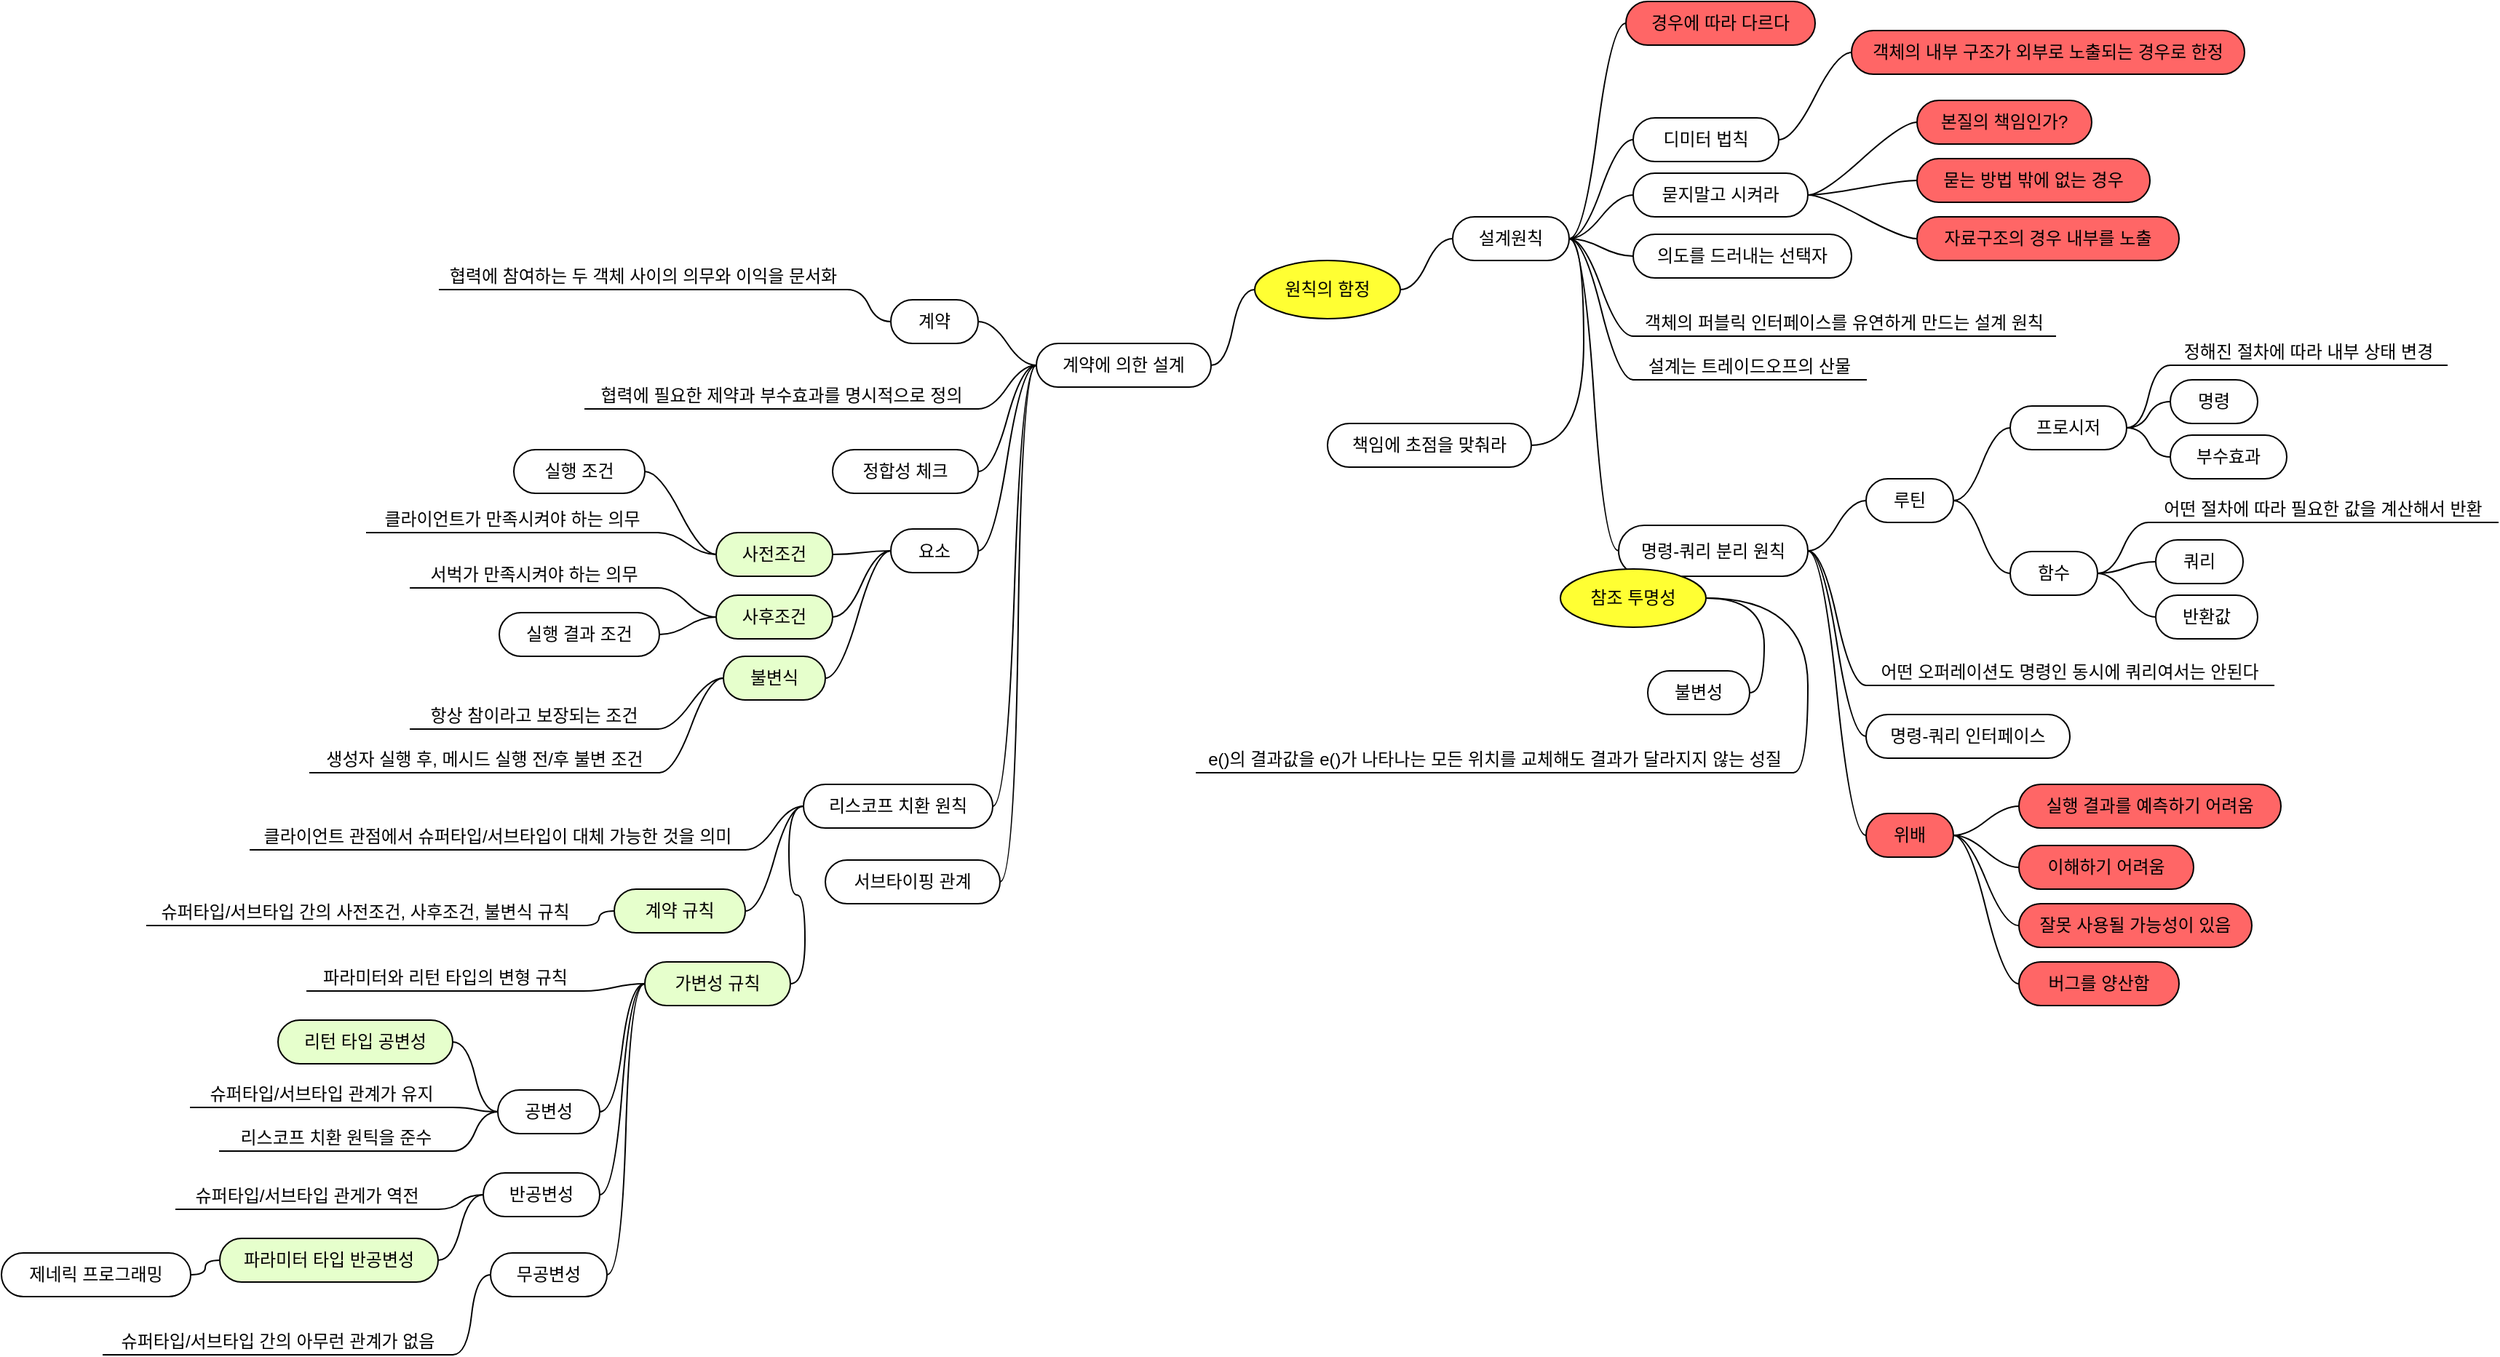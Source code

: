 <mxfile version="12.7.0" type="device"><diagram id="AYlz7dPfY8KnrGXu-FZ0" name="페이지-1"><mxGraphModel dx="3199" dy="1360" grid="1" gridSize="10" guides="1" tooltips="1" connect="1" arrows="1" fold="1" page="1" pageScale="1" pageWidth="827" pageHeight="1169" math="0" shadow="0"><root><mxCell id="0"/><mxCell id="1" parent="0"/><mxCell id="XzACiJb9Zmx-k9kjvETs-1" value="원칙의 함정" style="ellipse;whiteSpace=wrap;html=1;align=center;container=1;recursiveResize=0;treeFolding=1;treeMoving=1;fillColor=#FFFF33;" vertex="1" parent="1"><mxGeometry x="50" y="296" width="100" height="40" as="geometry"/></mxCell><mxCell id="XzACiJb9Zmx-k9kjvETs-2" value="설계원칙" style="whiteSpace=wrap;html=1;rounded=1;arcSize=50;align=center;verticalAlign=middle;container=1;recursiveResize=0;strokeWidth=1;autosize=1;spacing=4;treeFolding=1;treeMoving=1;fillColor=#FFFFFF;" vertex="1" parent="1"><mxGeometry x="186" y="266" width="80" height="30" as="geometry"/></mxCell><mxCell id="XzACiJb9Zmx-k9kjvETs-3" value="" style="edgeStyle=entityRelationEdgeStyle;startArrow=none;endArrow=none;segment=10;curved=1;" edge="1" target="XzACiJb9Zmx-k9kjvETs-2" parent="1" source="XzACiJb9Zmx-k9kjvETs-1"><mxGeometry relative="1" as="geometry"><mxPoint x="150" y="308" as="sourcePoint"/></mxGeometry></mxCell><mxCell id="XzACiJb9Zmx-k9kjvETs-5" value="디미터 법칙" style="whiteSpace=wrap;html=1;rounded=1;arcSize=50;align=center;verticalAlign=middle;container=1;recursiveResize=0;strokeWidth=1;autosize=1;spacing=4;treeFolding=1;treeMoving=1;fillColor=#FFFFFF;" vertex="1" parent="1"><mxGeometry x="310" y="198" width="100" height="30" as="geometry"/></mxCell><mxCell id="XzACiJb9Zmx-k9kjvETs-6" value="" style="edgeStyle=entityRelationEdgeStyle;startArrow=none;endArrow=none;segment=10;curved=1;" edge="1" target="XzACiJb9Zmx-k9kjvETs-5" parent="1" source="XzACiJb9Zmx-k9kjvETs-2"><mxGeometry relative="1" as="geometry"><mxPoint x="40" y="458" as="sourcePoint"/></mxGeometry></mxCell><mxCell id="XzACiJb9Zmx-k9kjvETs-7" value="묻지말고 시켜라" style="whiteSpace=wrap;html=1;rounded=1;arcSize=50;align=center;verticalAlign=middle;container=1;recursiveResize=0;strokeWidth=1;autosize=1;spacing=4;treeFolding=1;treeMoving=1;fillColor=#FFFFFF;" vertex="1" parent="1"><mxGeometry x="310" y="236" width="120" height="30" as="geometry"/></mxCell><mxCell id="XzACiJb9Zmx-k9kjvETs-8" value="" style="edgeStyle=entityRelationEdgeStyle;startArrow=none;endArrow=none;segment=10;curved=1;" edge="1" target="XzACiJb9Zmx-k9kjvETs-7" parent="1" source="XzACiJb9Zmx-k9kjvETs-2"><mxGeometry relative="1" as="geometry"><mxPoint y="518" as="sourcePoint"/></mxGeometry></mxCell><mxCell id="XzACiJb9Zmx-k9kjvETs-9" value="의도를 드러내는 선택자" style="whiteSpace=wrap;html=1;rounded=1;arcSize=50;align=center;verticalAlign=middle;container=1;recursiveResize=0;strokeWidth=1;autosize=1;spacing=4;treeFolding=1;treeMoving=1;fillColor=#FFFFFF;" vertex="1" parent="1"><mxGeometry x="310" y="278" width="150" height="30" as="geometry"/></mxCell><mxCell id="XzACiJb9Zmx-k9kjvETs-10" value="" style="edgeStyle=entityRelationEdgeStyle;startArrow=none;endArrow=none;segment=10;curved=1;" edge="1" target="XzACiJb9Zmx-k9kjvETs-9" parent="1" source="XzACiJb9Zmx-k9kjvETs-2"><mxGeometry relative="1" as="geometry"><mxPoint x="-40" y="578" as="sourcePoint"/></mxGeometry></mxCell><mxCell id="XzACiJb9Zmx-k9kjvETs-13" value="객체의 퍼블릭 인터페이스를 유연하게 만드는 설계 원칙" style="whiteSpace=wrap;html=1;shape=partialRectangle;top=0;left=0;bottom=1;right=0;points=[[0,1],[1,1]];strokeColor=#000000;fillColor=none;align=center;verticalAlign=bottom;routingCenterY=0.5;snapToPoint=1;container=1;recursiveResize=0;autosize=1;treeFolding=1;treeMoving=1;" vertex="1" parent="1"><mxGeometry x="310" y="328" width="290" height="20" as="geometry"/></mxCell><mxCell id="XzACiJb9Zmx-k9kjvETs-14" value="" style="edgeStyle=entityRelationEdgeStyle;startArrow=none;endArrow=none;segment=10;curved=1;" edge="1" target="XzACiJb9Zmx-k9kjvETs-13" parent="1" source="XzACiJb9Zmx-k9kjvETs-2"><mxGeometry relative="1" as="geometry"><mxPoint x="270" y="368" as="sourcePoint"/></mxGeometry></mxCell><mxCell id="XzACiJb9Zmx-k9kjvETs-15" value="설계는 트레이드오프의 산물" style="whiteSpace=wrap;html=1;shape=partialRectangle;top=0;left=0;bottom=1;right=0;points=[[0,1],[1,1]];strokeColor=#000000;fillColor=none;align=center;verticalAlign=bottom;routingCenterY=0.5;snapToPoint=1;container=1;recursiveResize=0;autosize=1;treeFolding=1;treeMoving=1;" vertex="1" parent="1"><mxGeometry x="310" y="358" width="160" height="20" as="geometry"/></mxCell><mxCell id="XzACiJb9Zmx-k9kjvETs-16" value="" style="edgeStyle=entityRelationEdgeStyle;startArrow=none;endArrow=none;segment=10;curved=1;" edge="1" target="XzACiJb9Zmx-k9kjvETs-15" parent="1" source="XzACiJb9Zmx-k9kjvETs-2"><mxGeometry relative="1" as="geometry"><mxPoint x="266" y="398" as="sourcePoint"/></mxGeometry></mxCell><mxCell id="XzACiJb9Zmx-k9kjvETs-17" value="경우에 따라 다르다" style="whiteSpace=wrap;html=1;rounded=1;arcSize=50;align=center;verticalAlign=middle;container=1;recursiveResize=0;strokeWidth=1;autosize=1;spacing=4;treeFolding=1;treeMoving=1;fillColor=#FF6666;" vertex="1" parent="1"><mxGeometry x="305" y="118" width="130" height="30" as="geometry"/></mxCell><mxCell id="XzACiJb9Zmx-k9kjvETs-18" value="" style="edgeStyle=entityRelationEdgeStyle;startArrow=none;endArrow=none;segment=10;curved=1;" edge="1" target="XzACiJb9Zmx-k9kjvETs-17" parent="1" source="XzACiJb9Zmx-k9kjvETs-2"><mxGeometry relative="1" as="geometry"><mxPoint x="260" y="148" as="sourcePoint"/></mxGeometry></mxCell><mxCell id="XzACiJb9Zmx-k9kjvETs-19" value="객체의 내부 구조가 외부로 노출되는 경우로 한정" style="whiteSpace=wrap;html=1;rounded=1;arcSize=50;align=center;verticalAlign=middle;container=1;recursiveResize=0;strokeWidth=1;autosize=1;spacing=4;treeFolding=1;treeMoving=1;fillColor=#FF6666;" vertex="1" parent="1"><mxGeometry x="460" y="138" width="270" height="30" as="geometry"/></mxCell><mxCell id="XzACiJb9Zmx-k9kjvETs-20" value="" style="edgeStyle=entityRelationEdgeStyle;startArrow=none;endArrow=none;segment=10;curved=1;" edge="1" target="XzACiJb9Zmx-k9kjvETs-19" parent="1" source="XzACiJb9Zmx-k9kjvETs-5"><mxGeometry relative="1" as="geometry"><mxPoint x="420" y="188" as="sourcePoint"/></mxGeometry></mxCell><mxCell id="XzACiJb9Zmx-k9kjvETs-21" value="본질의 책임인가?" style="whiteSpace=wrap;html=1;rounded=1;arcSize=50;align=center;verticalAlign=middle;container=1;recursiveResize=0;strokeWidth=1;autosize=1;spacing=4;treeFolding=1;treeMoving=1;fillColor=#FF6666;" vertex="1" parent="1"><mxGeometry x="505" y="186" width="120" height="30" as="geometry"/></mxCell><mxCell id="XzACiJb9Zmx-k9kjvETs-22" value="" style="edgeStyle=entityRelationEdgeStyle;startArrow=none;endArrow=none;segment=10;curved=1;" edge="1" target="XzACiJb9Zmx-k9kjvETs-21" parent="1" source="XzACiJb9Zmx-k9kjvETs-7"><mxGeometry relative="1" as="geometry"><mxPoint x="10" y="438" as="sourcePoint"/></mxGeometry></mxCell><mxCell id="XzACiJb9Zmx-k9kjvETs-23" value="묻는 방법 밖에 없는 경우" style="whiteSpace=wrap;html=1;rounded=1;arcSize=50;align=center;verticalAlign=middle;container=1;recursiveResize=0;strokeWidth=1;autosize=1;spacing=4;treeFolding=1;treeMoving=1;fillColor=#FF6666;" vertex="1" parent="1"><mxGeometry x="505" y="226" width="160" height="30" as="geometry"/></mxCell><mxCell id="XzACiJb9Zmx-k9kjvETs-24" value="" style="edgeStyle=entityRelationEdgeStyle;startArrow=none;endArrow=none;segment=10;curved=1;" edge="1" target="XzACiJb9Zmx-k9kjvETs-23" parent="1" source="XzACiJb9Zmx-k9kjvETs-7"><mxGeometry relative="1" as="geometry"><mxPoint x="420" y="258" as="sourcePoint"/></mxGeometry></mxCell><mxCell id="XzACiJb9Zmx-k9kjvETs-25" value="자료구조의 경우 내부를 노출" style="whiteSpace=wrap;html=1;rounded=1;arcSize=50;align=center;verticalAlign=middle;container=1;recursiveResize=0;strokeWidth=1;autosize=1;spacing=4;treeFolding=1;treeMoving=1;fillColor=#FF6666;" vertex="1" parent="1"><mxGeometry x="505" y="266" width="180" height="30" as="geometry"/></mxCell><mxCell id="XzACiJb9Zmx-k9kjvETs-26" value="" style="edgeStyle=entityRelationEdgeStyle;startArrow=none;endArrow=none;segment=10;curved=1;" edge="1" target="XzACiJb9Zmx-k9kjvETs-25" parent="1" source="XzACiJb9Zmx-k9kjvETs-7"><mxGeometry relative="1" as="geometry"><mxPoint x="10" y="438" as="sourcePoint"/></mxGeometry></mxCell><mxCell id="XzACiJb9Zmx-k9kjvETs-27" value="명령-쿼리 분리 원칙" style="whiteSpace=wrap;html=1;rounded=1;arcSize=50;align=center;verticalAlign=middle;container=1;recursiveResize=0;strokeWidth=1;autosize=1;spacing=4;treeFolding=1;treeMoving=1;fillColor=#FFFFFF;shadow=0;" vertex="1" parent="1"><mxGeometry x="300" y="478" width="130" height="35" as="geometry"/></mxCell><mxCell id="XzACiJb9Zmx-k9kjvETs-28" value="" style="edgeStyle=entityRelationEdgeStyle;startArrow=none;endArrow=none;segment=10;curved=1;shadow=0;fillColor=#FFFFFF;" edge="1" target="XzACiJb9Zmx-k9kjvETs-27" parent="1" source="XzACiJb9Zmx-k9kjvETs-2"><mxGeometry relative="1" as="geometry"><mxPoint x="10" y="438" as="sourcePoint"/></mxGeometry></mxCell><mxCell id="XzACiJb9Zmx-k9kjvETs-31" value="루틴" style="whiteSpace=wrap;html=1;rounded=1;arcSize=50;align=center;verticalAlign=middle;container=1;recursiveResize=0;strokeWidth=1;autosize=1;spacing=4;treeFolding=1;treeMoving=1;shadow=0;fillColor=#FFFFFF;" vertex="1" parent="1"><mxGeometry x="470" y="446" width="60" height="30" as="geometry"/></mxCell><mxCell id="XzACiJb9Zmx-k9kjvETs-32" value="" style="edgeStyle=entityRelationEdgeStyle;startArrow=none;endArrow=none;segment=10;curved=1;shadow=0;fillColor=#FFFFFF;" edge="1" target="XzACiJb9Zmx-k9kjvETs-31" parent="1" source="XzACiJb9Zmx-k9kjvETs-27"><mxGeometry relative="1" as="geometry"><mxPoint x="420" y="458" as="sourcePoint"/></mxGeometry></mxCell><mxCell id="XzACiJb9Zmx-k9kjvETs-33" value="프로시저" style="whiteSpace=wrap;html=1;rounded=1;arcSize=50;align=center;verticalAlign=middle;container=1;recursiveResize=0;strokeWidth=1;autosize=1;spacing=4;treeFolding=1;treeMoving=1;shadow=0;fillColor=#FFFFFF;" vertex="1" parent="1"><mxGeometry x="569" y="396" width="80" height="30" as="geometry"/></mxCell><mxCell id="XzACiJb9Zmx-k9kjvETs-34" value="" style="edgeStyle=entityRelationEdgeStyle;startArrow=none;endArrow=none;segment=10;curved=1;shadow=0;fillColor=#FFFFFF;" edge="1" target="XzACiJb9Zmx-k9kjvETs-33" parent="1" source="XzACiJb9Zmx-k9kjvETs-31"><mxGeometry relative="1" as="geometry"><mxPoint x="533" y="438" as="sourcePoint"/></mxGeometry></mxCell><mxCell id="XzACiJb9Zmx-k9kjvETs-35" value="함수" style="whiteSpace=wrap;html=1;rounded=1;arcSize=50;align=center;verticalAlign=middle;container=1;recursiveResize=0;strokeWidth=1;autosize=1;spacing=4;treeFolding=1;treeMoving=1;shadow=0;fillColor=#FFFFFF;" vertex="1" parent="1"><mxGeometry x="569" y="496" width="60" height="30" as="geometry"/></mxCell><mxCell id="XzACiJb9Zmx-k9kjvETs-36" value="" style="edgeStyle=entityRelationEdgeStyle;startArrow=none;endArrow=none;segment=10;curved=1;shadow=0;fillColor=#FFFFFF;" edge="1" target="XzACiJb9Zmx-k9kjvETs-35" parent="1" source="XzACiJb9Zmx-k9kjvETs-31"><mxGeometry relative="1" as="geometry"><mxPoint x="14" y="598" as="sourcePoint"/></mxGeometry></mxCell><mxCell id="XzACiJb9Zmx-k9kjvETs-37" value="정해진 절차에 따라 내부 상태 변경" style="whiteSpace=wrap;html=1;shape=partialRectangle;top=0;left=0;bottom=1;right=0;points=[[0,1],[1,1]];strokeColor=#000000;fillColor=none;align=center;verticalAlign=bottom;routingCenterY=0.5;snapToPoint=1;container=1;recursiveResize=0;autosize=1;treeFolding=1;treeMoving=1;shadow=0;" vertex="1" parent="1"><mxGeometry x="679" y="348" width="190" height="20" as="geometry"/></mxCell><mxCell id="XzACiJb9Zmx-k9kjvETs-38" value="" style="edgeStyle=entityRelationEdgeStyle;startArrow=none;endArrow=none;segment=10;curved=1;shadow=0;fillColor=#FFFFFF;" edge="1" target="XzACiJb9Zmx-k9kjvETs-37" parent="1" source="XzACiJb9Zmx-k9kjvETs-33"><mxGeometry relative="1" as="geometry"><mxPoint x="14" y="598" as="sourcePoint"/></mxGeometry></mxCell><mxCell id="XzACiJb9Zmx-k9kjvETs-39" value="어떤 절차에 따라 필요한 값을 계산해서 반환" style="whiteSpace=wrap;html=1;shape=partialRectangle;top=0;left=0;bottom=1;right=0;points=[[0,1],[1,1]];strokeColor=#000000;fillColor=none;align=center;verticalAlign=bottom;routingCenterY=0.5;snapToPoint=1;container=1;recursiveResize=0;autosize=1;treeFolding=1;treeMoving=1;shadow=0;" vertex="1" parent="1"><mxGeometry x="664" y="456" width="240" height="20" as="geometry"/></mxCell><mxCell id="XzACiJb9Zmx-k9kjvETs-40" value="" style="edgeStyle=entityRelationEdgeStyle;startArrow=none;endArrow=none;segment=10;curved=1;shadow=0;fillColor=#FFFFFF;exitX=1;exitY=0.5;exitDx=0;exitDy=0;" edge="1" target="XzACiJb9Zmx-k9kjvETs-39" parent="1" source="XzACiJb9Zmx-k9kjvETs-35"><mxGeometry relative="1" as="geometry"><mxPoint x="669" y="466" as="sourcePoint"/></mxGeometry></mxCell><mxCell id="XzACiJb9Zmx-k9kjvETs-41" value="명령" style="whiteSpace=wrap;html=1;rounded=1;arcSize=50;align=center;verticalAlign=middle;container=1;recursiveResize=0;strokeWidth=1;autosize=1;spacing=4;treeFolding=1;treeMoving=1;shadow=0;fillColor=#FFFFFF;" vertex="1" parent="1"><mxGeometry x="679" y="378" width="60" height="30" as="geometry"/></mxCell><mxCell id="XzACiJb9Zmx-k9kjvETs-42" value="" style="edgeStyle=entityRelationEdgeStyle;startArrow=none;endArrow=none;segment=10;curved=1;shadow=0;fillColor=#FFFFFF;" edge="1" target="XzACiJb9Zmx-k9kjvETs-41" parent="1" source="XzACiJb9Zmx-k9kjvETs-33"><mxGeometry relative="1" as="geometry"><mxPoint x="14" y="598" as="sourcePoint"/></mxGeometry></mxCell><mxCell id="XzACiJb9Zmx-k9kjvETs-45" value="쿼리" style="whiteSpace=wrap;html=1;rounded=1;arcSize=50;align=center;verticalAlign=middle;container=1;recursiveResize=0;strokeWidth=1;autosize=1;spacing=4;treeFolding=1;treeMoving=1;shadow=0;fillColor=#FFFFFF;" vertex="1" parent="1"><mxGeometry x="669" y="488" width="60" height="30" as="geometry"/></mxCell><mxCell id="XzACiJb9Zmx-k9kjvETs-46" value="" style="edgeStyle=entityRelationEdgeStyle;startArrow=none;endArrow=none;segment=10;curved=1;shadow=0;fillColor=#FFFFFF;" edge="1" target="XzACiJb9Zmx-k9kjvETs-45" parent="1" source="XzACiJb9Zmx-k9kjvETs-35"><mxGeometry relative="1" as="geometry"><mxPoint x="24" y="598" as="sourcePoint"/></mxGeometry></mxCell><mxCell id="XzACiJb9Zmx-k9kjvETs-47" value="어떤 오퍼레이션도 명령인 동시에 쿼리여서는 안된다" style="whiteSpace=wrap;html=1;shape=partialRectangle;top=0;left=0;bottom=1;right=0;points=[[0,1],[1,1]];strokeColor=#000000;fillColor=none;align=center;verticalAlign=bottom;routingCenterY=0.5;snapToPoint=1;container=1;recursiveResize=0;autosize=1;treeFolding=1;treeMoving=1;shadow=0;" vertex="1" parent="1"><mxGeometry x="470" y="568" width="280" height="20" as="geometry"/></mxCell><mxCell id="XzACiJb9Zmx-k9kjvETs-48" value="" style="edgeStyle=entityRelationEdgeStyle;startArrow=none;endArrow=none;segment=10;curved=1;shadow=0;fillColor=#FFFFFF;" edge="1" target="XzACiJb9Zmx-k9kjvETs-47" parent="1" source="XzACiJb9Zmx-k9kjvETs-27"><mxGeometry relative="1" as="geometry"><mxPoint x="505" y="548" as="sourcePoint"/></mxGeometry></mxCell><mxCell id="XzACiJb9Zmx-k9kjvETs-52" value="부수효과" style="whiteSpace=wrap;html=1;rounded=1;arcSize=50;align=center;verticalAlign=middle;container=1;recursiveResize=0;strokeWidth=1;autosize=1;spacing=4;treeFolding=1;treeMoving=1;shadow=0;fillColor=#FFFFFF;" vertex="1" parent="1"><mxGeometry x="679" y="416" width="80" height="30" as="geometry"/></mxCell><mxCell id="XzACiJb9Zmx-k9kjvETs-53" value="" style="edgeStyle=entityRelationEdgeStyle;startArrow=none;endArrow=none;segment=10;curved=1;shadow=0;fillColor=#FFFFFF;" edge="1" target="XzACiJb9Zmx-k9kjvETs-52" parent="1" source="XzACiJb9Zmx-k9kjvETs-33"><mxGeometry relative="1" as="geometry"><mxPoint x="184" y="618" as="sourcePoint"/></mxGeometry></mxCell><mxCell id="XzACiJb9Zmx-k9kjvETs-54" value="반환값" style="whiteSpace=wrap;html=1;rounded=1;arcSize=50;align=center;verticalAlign=middle;container=1;recursiveResize=0;strokeWidth=1;autosize=1;spacing=4;treeFolding=1;treeMoving=1;shadow=0;fillColor=#FFFFFF;" vertex="1" parent="1"><mxGeometry x="669" y="526" width="70" height="30" as="geometry"/></mxCell><mxCell id="XzACiJb9Zmx-k9kjvETs-55" value="" style="edgeStyle=entityRelationEdgeStyle;startArrow=none;endArrow=none;segment=10;curved=1;shadow=0;fillColor=#FFFFFF;" edge="1" target="XzACiJb9Zmx-k9kjvETs-54" parent="1" source="XzACiJb9Zmx-k9kjvETs-35"><mxGeometry relative="1" as="geometry"><mxPoint x="807" y="466" as="sourcePoint"/></mxGeometry></mxCell><mxCell id="XzACiJb9Zmx-k9kjvETs-56" value="명령-쿼리 인터페이스" style="whiteSpace=wrap;html=1;rounded=1;arcSize=50;align=center;verticalAlign=middle;container=1;recursiveResize=0;strokeWidth=1;autosize=1;spacing=4;treeFolding=1;treeMoving=1;shadow=0;fillColor=#FFFFFF;" vertex="1" parent="1"><mxGeometry x="470" y="608" width="140" height="30" as="geometry"/></mxCell><mxCell id="XzACiJb9Zmx-k9kjvETs-57" value="" style="edgeStyle=entityRelationEdgeStyle;startArrow=none;endArrow=none;segment=10;curved=1;shadow=0;fillColor=#FFFFFF;" edge="1" target="XzACiJb9Zmx-k9kjvETs-56" parent="1" source="XzACiJb9Zmx-k9kjvETs-27"><mxGeometry relative="1" as="geometry"><mxPoint x="130" y="648" as="sourcePoint"/></mxGeometry></mxCell><mxCell id="XzACiJb9Zmx-k9kjvETs-58" value="위배" style="whiteSpace=wrap;html=1;rounded=1;arcSize=50;align=center;verticalAlign=middle;container=1;recursiveResize=0;strokeWidth=1;autosize=1;spacing=4;treeFolding=1;treeMoving=1;shadow=0;fillColor=#FF6666;" vertex="1" parent="1"><mxGeometry x="470" y="676" width="60" height="30" as="geometry"/></mxCell><mxCell id="XzACiJb9Zmx-k9kjvETs-59" value="" style="edgeStyle=entityRelationEdgeStyle;startArrow=none;endArrow=none;segment=10;curved=1;shadow=0;fillColor=#FFFFFF;" edge="1" target="XzACiJb9Zmx-k9kjvETs-58" parent="1" source="XzACiJb9Zmx-k9kjvETs-27"><mxGeometry relative="1" as="geometry"><mxPoint x="420" y="718" as="sourcePoint"/></mxGeometry></mxCell><mxCell id="XzACiJb9Zmx-k9kjvETs-60" value="실행 결과를 예측하기 어려움" style="whiteSpace=wrap;html=1;rounded=1;arcSize=50;align=center;verticalAlign=middle;container=1;recursiveResize=0;strokeWidth=1;autosize=1;spacing=4;treeFolding=1;treeMoving=1;shadow=0;fillColor=#FF6666;" vertex="1" parent="1"><mxGeometry x="575" y="656" width="180" height="30" as="geometry"/></mxCell><mxCell id="XzACiJb9Zmx-k9kjvETs-61" value="" style="edgeStyle=entityRelationEdgeStyle;startArrow=none;endArrow=none;segment=10;curved=1;shadow=0;fillColor=#FFFFFF;" edge="1" target="XzACiJb9Zmx-k9kjvETs-60" parent="1" source="XzACiJb9Zmx-k9kjvETs-58"><mxGeometry relative="1" as="geometry"><mxPoint x="600" y="698" as="sourcePoint"/></mxGeometry></mxCell><mxCell id="XzACiJb9Zmx-k9kjvETs-62" value="이해하기 어려움" style="whiteSpace=wrap;html=1;rounded=1;arcSize=50;align=center;verticalAlign=middle;container=1;recursiveResize=0;strokeWidth=1;autosize=1;spacing=4;treeFolding=1;treeMoving=1;shadow=0;fillColor=#FF6666;" vertex="1" parent="1"><mxGeometry x="575" y="698" width="120" height="30" as="geometry"/></mxCell><mxCell id="XzACiJb9Zmx-k9kjvETs-63" value="" style="edgeStyle=entityRelationEdgeStyle;startArrow=none;endArrow=none;segment=10;curved=1;shadow=0;fillColor=#FFFFFF;" edge="1" target="XzACiJb9Zmx-k9kjvETs-62" parent="1" source="XzACiJb9Zmx-k9kjvETs-58"><mxGeometry relative="1" as="geometry"><mxPoint x="573" y="758" as="sourcePoint"/></mxGeometry></mxCell><mxCell id="XzACiJb9Zmx-k9kjvETs-64" value="잘못 사용될 가능성이 있음" style="whiteSpace=wrap;html=1;rounded=1;arcSize=50;align=center;verticalAlign=middle;container=1;recursiveResize=0;strokeWidth=1;autosize=1;spacing=4;treeFolding=1;treeMoving=1;shadow=0;fillColor=#FF6666;" vertex="1" parent="1"><mxGeometry x="575" y="738" width="160" height="30" as="geometry"/></mxCell><mxCell id="XzACiJb9Zmx-k9kjvETs-65" value="" style="edgeStyle=entityRelationEdgeStyle;startArrow=none;endArrow=none;segment=10;curved=1;shadow=0;fillColor=#FFFFFF;" edge="1" target="XzACiJb9Zmx-k9kjvETs-64" parent="1" source="XzACiJb9Zmx-k9kjvETs-58"><mxGeometry relative="1" as="geometry"><mxPoint x="573" y="808" as="sourcePoint"/></mxGeometry></mxCell><mxCell id="XzACiJb9Zmx-k9kjvETs-66" value="버그를 양산함" style="whiteSpace=wrap;html=1;rounded=1;arcSize=50;align=center;verticalAlign=middle;container=1;recursiveResize=0;strokeWidth=1;autosize=1;spacing=4;treeFolding=1;treeMoving=1;shadow=0;fillColor=#FF6666;" vertex="1" parent="1"><mxGeometry x="575" y="778" width="110" height="30" as="geometry"/></mxCell><mxCell id="XzACiJb9Zmx-k9kjvETs-67" value="" style="edgeStyle=entityRelationEdgeStyle;startArrow=none;endArrow=none;segment=10;curved=1;shadow=0;fillColor=#FFFFFF;" edge="1" target="XzACiJb9Zmx-k9kjvETs-66" parent="1" source="XzACiJb9Zmx-k9kjvETs-58"><mxGeometry relative="1" as="geometry"><mxPoint x="170" y="868" as="sourcePoint"/></mxGeometry></mxCell><mxCell id="XzACiJb9Zmx-k9kjvETs-68" value="참조 투명성" style="ellipse;whiteSpace=wrap;html=1;align=center;container=1;recursiveResize=0;treeFolding=1;treeMoving=1;shadow=0;fillColor=#FFFF33;" vertex="1" parent="1"><mxGeometry x="260" y="508" width="100" height="40" as="geometry"/></mxCell><mxCell id="XzACiJb9Zmx-k9kjvETs-69" value="e()의 결과값을 e()가 나타나는 모든 위치를 교체해도 결과가 달라지지 않는 성질" style="whiteSpace=wrap;html=1;shape=partialRectangle;top=0;left=0;bottom=1;right=0;points=[[0,1],[1,1]];strokeColor=#000000;fillColor=none;align=center;verticalAlign=bottom;routingCenterY=0.5;snapToPoint=1;container=1;recursiveResize=0;autosize=1;treeFolding=1;treeMoving=1;shadow=0;" vertex="1" parent="1"><mxGeometry x="10" y="628" width="410" height="20" as="geometry"/></mxCell><mxCell id="XzACiJb9Zmx-k9kjvETs-70" value="" style="edgeStyle=entityRelationEdgeStyle;startArrow=none;endArrow=none;segment=10;curved=1;shadow=0;fillColor=#FFFFFF;" edge="1" target="XzACiJb9Zmx-k9kjvETs-69" parent="1" source="XzACiJb9Zmx-k9kjvETs-68"><mxGeometry relative="1" as="geometry"><mxPoint x="10" y="868" as="sourcePoint"/></mxGeometry></mxCell><mxCell id="XzACiJb9Zmx-k9kjvETs-73" value="불변성" style="whiteSpace=wrap;html=1;rounded=1;arcSize=50;align=center;verticalAlign=middle;container=1;recursiveResize=0;strokeWidth=1;autosize=1;spacing=4;treeFolding=1;treeMoving=1;shadow=0;fillColor=#FFFFFF;" vertex="1" parent="1"><mxGeometry x="320" y="578" width="70" height="30" as="geometry"/></mxCell><mxCell id="XzACiJb9Zmx-k9kjvETs-74" value="" style="edgeStyle=entityRelationEdgeStyle;startArrow=none;endArrow=none;segment=10;curved=1;shadow=0;fillColor=#FFFFFF;" edge="1" target="XzACiJb9Zmx-k9kjvETs-73" parent="1" source="XzACiJb9Zmx-k9kjvETs-68"><mxGeometry relative="1" as="geometry"><mxPoint x="269" y="528" as="sourcePoint"/></mxGeometry></mxCell><mxCell id="XzACiJb9Zmx-k9kjvETs-75" value="책임에 초점을 맞춰라" style="whiteSpace=wrap;html=1;rounded=1;arcSize=50;align=center;verticalAlign=middle;container=1;recursiveResize=0;strokeWidth=1;autosize=1;spacing=4;treeFolding=1;treeMoving=1;shadow=0;fillColor=#FFFFFF;" vertex="1" parent="1"><mxGeometry x="100" y="408" width="140" height="30" as="geometry"/></mxCell><mxCell id="XzACiJb9Zmx-k9kjvETs-76" value="" style="edgeStyle=entityRelationEdgeStyle;startArrow=none;endArrow=none;segment=10;curved=1;shadow=0;fillColor=#FFFFFF;" edge="1" target="XzACiJb9Zmx-k9kjvETs-75" parent="1" source="XzACiJb9Zmx-k9kjvETs-2"><mxGeometry relative="1" as="geometry"><mxPoint x="-50" y="451" as="sourcePoint"/></mxGeometry></mxCell><mxCell id="XzACiJb9Zmx-k9kjvETs-85" value="계약에 의한 설계" style="whiteSpace=wrap;html=1;rounded=1;arcSize=50;align=center;verticalAlign=middle;container=1;recursiveResize=0;strokeWidth=1;autosize=1;spacing=4;treeFolding=1;treeMoving=1;shadow=0;fillColor=#FFFFFF;" vertex="1" parent="1"><mxGeometry x="-100" y="353" width="120" height="30" as="geometry"/></mxCell><mxCell id="XzACiJb9Zmx-k9kjvETs-86" value="" style="edgeStyle=entityRelationEdgeStyle;startArrow=none;endArrow=none;segment=10;curved=1;shadow=0;fillColor=#FFFFFF;" edge="1" target="XzACiJb9Zmx-k9kjvETs-85" parent="1" source="XzACiJb9Zmx-k9kjvETs-1"><mxGeometry relative="1" as="geometry"><mxPoint x="-280" y="476" as="sourcePoint"/></mxGeometry></mxCell><mxCell id="XzACiJb9Zmx-k9kjvETs-87" value="협력에 필요한 제약과 부수효과를 명시적으로 정의" style="whiteSpace=wrap;html=1;shape=partialRectangle;top=0;left=0;bottom=1;right=0;points=[[0,1],[1,1]];strokeColor=#000000;fillColor=none;align=center;verticalAlign=bottom;routingCenterY=0.5;snapToPoint=1;container=1;recursiveResize=0;autosize=1;treeFolding=1;treeMoving=1;shadow=0;" vertex="1" parent="1"><mxGeometry x="-410" y="378" width="270" height="20" as="geometry"/></mxCell><mxCell id="XzACiJb9Zmx-k9kjvETs-88" value="" style="edgeStyle=entityRelationEdgeStyle;startArrow=none;endArrow=none;segment=10;curved=1;shadow=0;fillColor=#FFFFFF;" edge="1" target="XzACiJb9Zmx-k9kjvETs-87" parent="1" source="XzACiJb9Zmx-k9kjvETs-85"><mxGeometry relative="1" as="geometry"><mxPoint x="-110" y="496" as="sourcePoint"/></mxGeometry></mxCell><mxCell id="XzACiJb9Zmx-k9kjvETs-93" value="정합성 체크" style="whiteSpace=wrap;html=1;rounded=1;arcSize=50;align=center;verticalAlign=middle;container=1;recursiveResize=0;strokeWidth=1;autosize=1;spacing=4;treeFolding=1;treeMoving=1;shadow=0;fillColor=#FFFFFF;" vertex="1" parent="1"><mxGeometry x="-240" y="426" width="100" height="30" as="geometry"/></mxCell><mxCell id="XzACiJb9Zmx-k9kjvETs-94" value="" style="edgeStyle=entityRelationEdgeStyle;startArrow=none;endArrow=none;segment=10;curved=1;shadow=0;fillColor=#FFFFFF;" edge="1" target="XzACiJb9Zmx-k9kjvETs-93" parent="1" source="XzACiJb9Zmx-k9kjvETs-85"><mxGeometry relative="1" as="geometry"><mxPoint x="-310" y="513" as="sourcePoint"/></mxGeometry></mxCell><mxCell id="XzACiJb9Zmx-k9kjvETs-95" value="계약" style="whiteSpace=wrap;html=1;rounded=1;arcSize=50;align=center;verticalAlign=middle;container=1;recursiveResize=0;strokeWidth=1;autosize=1;spacing=4;treeFolding=1;treeMoving=1;shadow=0;fillColor=#FFFFFF;" vertex="1" parent="1"><mxGeometry x="-200" y="323" width="60" height="30" as="geometry"/></mxCell><mxCell id="XzACiJb9Zmx-k9kjvETs-96" value="" style="edgeStyle=entityRelationEdgeStyle;startArrow=none;endArrow=none;segment=10;curved=1;shadow=0;fillColor=#FFFFFF;" edge="1" target="XzACiJb9Zmx-k9kjvETs-95" parent="1" source="XzACiJb9Zmx-k9kjvETs-85"><mxGeometry relative="1" as="geometry"><mxPoint x="-112" y="496" as="sourcePoint"/></mxGeometry></mxCell><mxCell id="XzACiJb9Zmx-k9kjvETs-98" value="협력에 참여하는 두 객체 사이의 의무와 이익을 문서화" style="whiteSpace=wrap;html=1;shape=partialRectangle;top=0;left=0;bottom=1;right=0;points=[[0,1],[1,1]];strokeColor=#000000;fillColor=none;align=center;verticalAlign=bottom;routingCenterY=0.5;snapToPoint=1;container=1;recursiveResize=0;autosize=1;treeFolding=1;treeMoving=1;shadow=0;" vertex="1" parent="1"><mxGeometry x="-510" y="296" width="280" height="20" as="geometry"/></mxCell><mxCell id="XzACiJb9Zmx-k9kjvETs-99" value="" style="edgeStyle=entityRelationEdgeStyle;startArrow=none;endArrow=none;segment=10;curved=1;shadow=0;fillColor=#FFFFFF;" edge="1" target="XzACiJb9Zmx-k9kjvETs-98" parent="1" source="XzACiJb9Zmx-k9kjvETs-95"><mxGeometry relative="1" as="geometry"><mxPoint x="-360" y="323" as="sourcePoint"/></mxGeometry></mxCell><mxCell id="XzACiJb9Zmx-k9kjvETs-100" value="요소" style="whiteSpace=wrap;html=1;rounded=1;arcSize=50;align=center;verticalAlign=middle;container=1;recursiveResize=0;strokeWidth=1;autosize=1;spacing=4;treeFolding=1;treeMoving=1;shadow=0;fillColor=#FFFFFF;" vertex="1" parent="1"><mxGeometry x="-200" y="480.5" width="60" height="30" as="geometry"/></mxCell><mxCell id="XzACiJb9Zmx-k9kjvETs-101" value="" style="edgeStyle=entityRelationEdgeStyle;startArrow=none;endArrow=none;segment=10;curved=1;shadow=0;fillColor=#FFFFFF;" edge="1" target="XzACiJb9Zmx-k9kjvETs-100" parent="1" source="XzACiJb9Zmx-k9kjvETs-85"><mxGeometry relative="1" as="geometry"><mxPoint x="-150" y="466" as="sourcePoint"/></mxGeometry></mxCell><mxCell id="XzACiJb9Zmx-k9kjvETs-102" value="사전조건" style="whiteSpace=wrap;html=1;rounded=1;arcSize=50;align=center;verticalAlign=middle;container=1;recursiveResize=0;strokeWidth=1;autosize=1;spacing=4;treeFolding=1;treeMoving=1;shadow=0;fillColor=#E6FFCC;" vertex="1" parent="1"><mxGeometry x="-320" y="483" width="80" height="30" as="geometry"/></mxCell><mxCell id="XzACiJb9Zmx-k9kjvETs-103" value="" style="edgeStyle=entityRelationEdgeStyle;startArrow=none;endArrow=none;segment=10;curved=1;shadow=0;fillColor=#FFFFFF;" edge="1" target="XzACiJb9Zmx-k9kjvETs-102" parent="1" source="XzACiJb9Zmx-k9kjvETs-100"><mxGeometry relative="1" as="geometry"><mxPoint x="-390" y="536" as="sourcePoint"/></mxGeometry></mxCell><mxCell id="XzACiJb9Zmx-k9kjvETs-104" value="사후조건" style="whiteSpace=wrap;html=1;rounded=1;arcSize=50;align=center;verticalAlign=middle;container=1;recursiveResize=0;strokeWidth=1;autosize=1;spacing=4;treeFolding=1;treeMoving=1;shadow=0;fillColor=#E6FFCC;" vertex="1" parent="1"><mxGeometry x="-320" y="526" width="80" height="30" as="geometry"/></mxCell><mxCell id="XzACiJb9Zmx-k9kjvETs-105" value="" style="edgeStyle=entityRelationEdgeStyle;startArrow=none;endArrow=none;segment=10;curved=1;shadow=0;fillColor=#FFFFFF;" edge="1" target="XzACiJb9Zmx-k9kjvETs-104" parent="1" source="XzACiJb9Zmx-k9kjvETs-100"><mxGeometry relative="1" as="geometry"><mxPoint x="-370" y="588" as="sourcePoint"/></mxGeometry></mxCell><mxCell id="XzACiJb9Zmx-k9kjvETs-108" value="불변식" style="whiteSpace=wrap;html=1;rounded=1;arcSize=50;align=center;verticalAlign=middle;container=1;recursiveResize=0;strokeWidth=1;autosize=1;spacing=4;treeFolding=1;treeMoving=1;shadow=0;fillColor=#E6FFCC;" vertex="1" parent="1"><mxGeometry x="-315" y="568" width="70" height="30" as="geometry"/></mxCell><mxCell id="XzACiJb9Zmx-k9kjvETs-109" value="" style="edgeStyle=entityRelationEdgeStyle;startArrow=none;endArrow=none;segment=10;curved=1;shadow=0;fillColor=#FFFFFF;" edge="1" target="XzACiJb9Zmx-k9kjvETs-108" parent="1" source="XzACiJb9Zmx-k9kjvETs-100"><mxGeometry relative="1" as="geometry"><mxPoint x="-380" y="658" as="sourcePoint"/></mxGeometry></mxCell><mxCell id="XzACiJb9Zmx-k9kjvETs-110" value="클라이언트가 만족시켜야 하는 의무" style="whiteSpace=wrap;html=1;shape=partialRectangle;top=0;left=0;bottom=1;right=0;points=[[0,1],[1,1]];strokeColor=#000000;fillColor=none;align=center;verticalAlign=bottom;routingCenterY=0.5;snapToPoint=1;container=1;recursiveResize=0;autosize=1;treeFolding=1;treeMoving=1;shadow=0;" vertex="1" parent="1"><mxGeometry x="-560" y="463" width="200" height="20" as="geometry"/></mxCell><mxCell id="XzACiJb9Zmx-k9kjvETs-111" value="" style="edgeStyle=entityRelationEdgeStyle;startArrow=none;endArrow=none;segment=10;curved=1;shadow=0;fillColor=#FFFFFF;" edge="1" target="XzACiJb9Zmx-k9kjvETs-110" parent="1" source="XzACiJb9Zmx-k9kjvETs-102"><mxGeometry relative="1" as="geometry"><mxPoint x="-540" y="496" as="sourcePoint"/></mxGeometry></mxCell><mxCell id="XzACiJb9Zmx-k9kjvETs-112" value="서벅가 만족시켜야 하는 의무" style="whiteSpace=wrap;html=1;shape=partialRectangle;top=0;left=0;bottom=1;right=0;points=[[0,1],[1,1]];strokeColor=#000000;fillColor=none;align=center;verticalAlign=bottom;routingCenterY=0.5;snapToPoint=1;container=1;recursiveResize=0;autosize=1;treeFolding=1;treeMoving=1;shadow=0;" vertex="1" parent="1"><mxGeometry x="-530" y="501" width="170" height="20" as="geometry"/></mxCell><mxCell id="XzACiJb9Zmx-k9kjvETs-113" value="" style="edgeStyle=entityRelationEdgeStyle;startArrow=none;endArrow=none;segment=10;curved=1;shadow=0;fillColor=#FFFFFF;" edge="1" target="XzACiJb9Zmx-k9kjvETs-112" parent="1" source="XzACiJb9Zmx-k9kjvETs-104"><mxGeometry relative="1" as="geometry"><mxPoint x="-580" y="548" as="sourcePoint"/></mxGeometry></mxCell><mxCell id="XzACiJb9Zmx-k9kjvETs-114" value="항상 참이라고 보장되는 조건" style="whiteSpace=wrap;html=1;shape=partialRectangle;top=0;left=0;bottom=1;right=0;points=[[0,1],[1,1]];strokeColor=#000000;fillColor=none;align=center;verticalAlign=bottom;routingCenterY=0.5;snapToPoint=1;container=1;recursiveResize=0;autosize=1;treeFolding=1;treeMoving=1;shadow=0;" vertex="1" parent="1"><mxGeometry x="-530" y="598" width="170" height="20" as="geometry"/></mxCell><mxCell id="XzACiJb9Zmx-k9kjvETs-115" value="" style="edgeStyle=entityRelationEdgeStyle;startArrow=none;endArrow=none;segment=10;curved=1;shadow=0;fillColor=#FFFFFF;" edge="1" target="XzACiJb9Zmx-k9kjvETs-114" parent="1" source="XzACiJb9Zmx-k9kjvETs-108"><mxGeometry relative="1" as="geometry"><mxPoint x="-480" y="588" as="sourcePoint"/></mxGeometry></mxCell><mxCell id="XzACiJb9Zmx-k9kjvETs-116" value="실행 조건" style="whiteSpace=wrap;html=1;rounded=1;arcSize=50;align=center;verticalAlign=middle;container=1;recursiveResize=0;strokeWidth=1;autosize=1;spacing=4;treeFolding=1;treeMoving=1;shadow=0;fillColor=#FFFFFF;" vertex="1" parent="1"><mxGeometry x="-459" y="426" width="90" height="30" as="geometry"/></mxCell><mxCell id="XzACiJb9Zmx-k9kjvETs-117" value="" style="edgeStyle=entityRelationEdgeStyle;startArrow=none;endArrow=none;segment=10;curved=1;shadow=0;fillColor=#FFFFFF;" edge="1" target="XzACiJb9Zmx-k9kjvETs-116" parent="1" source="XzACiJb9Zmx-k9kjvETs-102"><mxGeometry relative="1" as="geometry"><mxPoint x="-560" y="446" as="sourcePoint"/></mxGeometry></mxCell><mxCell id="XzACiJb9Zmx-k9kjvETs-118" value="실행 결과 조건" style="whiteSpace=wrap;html=1;rounded=1;arcSize=50;align=center;verticalAlign=middle;container=1;recursiveResize=0;strokeWidth=1;autosize=1;spacing=4;treeFolding=1;treeMoving=1;shadow=0;fillColor=#FFFFFF;" vertex="1" parent="1"><mxGeometry x="-469" y="538" width="110" height="30" as="geometry"/></mxCell><mxCell id="XzACiJb9Zmx-k9kjvETs-119" value="" style="edgeStyle=entityRelationEdgeStyle;startArrow=none;endArrow=none;segment=10;curved=1;shadow=0;fillColor=#FFFFFF;" edge="1" target="XzACiJb9Zmx-k9kjvETs-118" parent="1" source="XzACiJb9Zmx-k9kjvETs-104"><mxGeometry relative="1" as="geometry"><mxPoint x="-481" y="578" as="sourcePoint"/></mxGeometry></mxCell><mxCell id="XzACiJb9Zmx-k9kjvETs-120" value="생성자 실행 후, 메시드 실행 전/후 불변 조건" style="whiteSpace=wrap;html=1;shape=partialRectangle;top=0;left=0;bottom=1;right=0;points=[[0,1],[1,1]];strokeColor=#000000;fillColor=none;align=center;verticalAlign=bottom;routingCenterY=0.5;snapToPoint=1;container=1;recursiveResize=0;autosize=1;treeFolding=1;treeMoving=1;shadow=0;" vertex="1" parent="1"><mxGeometry x="-599" y="628" width="240" height="20" as="geometry"/></mxCell><mxCell id="XzACiJb9Zmx-k9kjvETs-121" value="" style="edgeStyle=entityRelationEdgeStyle;startArrow=none;endArrow=none;segment=10;curved=1;shadow=0;fillColor=#FFFFFF;" edge="1" target="XzACiJb9Zmx-k9kjvETs-120" parent="1" source="XzACiJb9Zmx-k9kjvETs-108"><mxGeometry relative="1" as="geometry"><mxPoint x="-550" y="668" as="sourcePoint"/></mxGeometry></mxCell><mxCell id="XzACiJb9Zmx-k9kjvETs-126" value="리스코프 치환 원칙" style="whiteSpace=wrap;html=1;rounded=1;arcSize=50;align=center;verticalAlign=middle;container=1;recursiveResize=0;strokeWidth=1;autosize=1;spacing=4;treeFolding=1;treeMoving=1;shadow=0;fillColor=#FFFFFF;" vertex="1" parent="1"><mxGeometry x="-260" y="656" width="130" height="30" as="geometry"/></mxCell><mxCell id="XzACiJb9Zmx-k9kjvETs-127" value="" style="edgeStyle=entityRelationEdgeStyle;startArrow=none;endArrow=none;segment=10;curved=1;shadow=0;fillColor=#FFFFFF;" edge="1" target="XzACiJb9Zmx-k9kjvETs-126" parent="1" source="XzACiJb9Zmx-k9kjvETs-85"><mxGeometry relative="1" as="geometry"><mxPoint x="-260" y="768" as="sourcePoint"/></mxGeometry></mxCell><mxCell id="XzACiJb9Zmx-k9kjvETs-128" value="클라이언트 관점에서 슈퍼타입/서브타입이 대체 가능한 것을 의미" style="whiteSpace=wrap;html=1;shape=partialRectangle;top=0;left=0;bottom=1;right=0;points=[[0,1],[1,1]];strokeColor=#000000;fillColor=none;align=center;verticalAlign=bottom;routingCenterY=0.5;snapToPoint=1;container=1;recursiveResize=0;autosize=1;treeFolding=1;treeMoving=1;shadow=0;" vertex="1" parent="1"><mxGeometry x="-640" y="681" width="340" height="20" as="geometry"/></mxCell><mxCell id="XzACiJb9Zmx-k9kjvETs-129" value="" style="edgeStyle=entityRelationEdgeStyle;startArrow=none;endArrow=none;segment=10;curved=1;shadow=0;fillColor=#FFFFFF;" edge="1" target="XzACiJb9Zmx-k9kjvETs-128" parent="1" source="XzACiJb9Zmx-k9kjvETs-126"><mxGeometry relative="1" as="geometry"><mxPoint x="-520" y="698" as="sourcePoint"/></mxGeometry></mxCell><mxCell id="XzACiJb9Zmx-k9kjvETs-130" value="계약 규칙" style="whiteSpace=wrap;html=1;rounded=1;arcSize=50;align=center;verticalAlign=middle;container=1;recursiveResize=0;strokeWidth=1;autosize=1;spacing=4;treeFolding=1;treeMoving=1;shadow=0;fillColor=#E6FFCC;" vertex="1" parent="1"><mxGeometry x="-390" y="728" width="90" height="30" as="geometry"/></mxCell><mxCell id="XzACiJb9Zmx-k9kjvETs-131" value="" style="edgeStyle=entityRelationEdgeStyle;startArrow=none;endArrow=none;segment=10;curved=1;shadow=0;fillColor=#FFFFFF;" edge="1" target="XzACiJb9Zmx-k9kjvETs-130" parent="1" source="XzACiJb9Zmx-k9kjvETs-126"><mxGeometry relative="1" as="geometry"><mxPoint x="-469" y="813" as="sourcePoint"/></mxGeometry></mxCell><mxCell id="XzACiJb9Zmx-k9kjvETs-132" value="가변성 규칙" style="whiteSpace=wrap;html=1;rounded=1;arcSize=50;align=center;verticalAlign=middle;container=1;recursiveResize=0;strokeWidth=1;autosize=1;spacing=4;treeFolding=1;treeMoving=1;shadow=0;fillColor=#E6FFCC;" vertex="1" parent="1"><mxGeometry x="-369" y="778" width="100" height="30" as="geometry"/></mxCell><mxCell id="XzACiJb9Zmx-k9kjvETs-133" value="" style="edgeStyle=entityRelationEdgeStyle;startArrow=none;endArrow=none;segment=10;curved=1;shadow=0;fillColor=#FFFFFF;" edge="1" target="XzACiJb9Zmx-k9kjvETs-132" parent="1" source="XzACiJb9Zmx-k9kjvETs-126"><mxGeometry relative="1" as="geometry"><mxPoint x="-459" y="878" as="sourcePoint"/></mxGeometry></mxCell><mxCell id="XzACiJb9Zmx-k9kjvETs-134" value="슈퍼타입/서브타입 간의 사전조건, 사후조건, 불변식 규칙" style="whiteSpace=wrap;html=1;shape=partialRectangle;top=0;left=0;bottom=1;right=0;points=[[0,1],[1,1]];strokeColor=#000000;fillColor=none;align=center;verticalAlign=bottom;routingCenterY=0.5;snapToPoint=1;container=1;recursiveResize=0;autosize=1;treeFolding=1;treeMoving=1;shadow=0;" vertex="1" parent="1"><mxGeometry x="-711" y="733" width="300" height="20" as="geometry"/></mxCell><mxCell id="XzACiJb9Zmx-k9kjvETs-135" value="" style="edgeStyle=entityRelationEdgeStyle;startArrow=none;endArrow=none;segment=10;curved=1;shadow=0;fillColor=#FFFFFF;" edge="1" target="XzACiJb9Zmx-k9kjvETs-134" parent="1" source="XzACiJb9Zmx-k9kjvETs-130"><mxGeometry relative="1" as="geometry"><mxPoint x="-641" y="773" as="sourcePoint"/></mxGeometry></mxCell><mxCell id="XzACiJb9Zmx-k9kjvETs-136" value="파라미터와 리턴 타입의 변형 규칙" style="whiteSpace=wrap;html=1;shape=partialRectangle;top=0;left=0;bottom=1;right=0;points=[[0,1],[1,1]];strokeColor=#000000;fillColor=none;align=center;verticalAlign=bottom;routingCenterY=0.5;snapToPoint=1;container=1;recursiveResize=0;autosize=1;treeFolding=1;treeMoving=1;shadow=0;" vertex="1" parent="1"><mxGeometry x="-601" y="778" width="190" height="20" as="geometry"/></mxCell><mxCell id="XzACiJb9Zmx-k9kjvETs-137" value="" style="edgeStyle=entityRelationEdgeStyle;startArrow=none;endArrow=none;segment=10;curved=1;shadow=0;fillColor=#FFFFFF;" edge="1" target="XzACiJb9Zmx-k9kjvETs-136" parent="1" source="XzACiJb9Zmx-k9kjvETs-132"><mxGeometry relative="1" as="geometry"><mxPoint x="-731" y="818" as="sourcePoint"/></mxGeometry></mxCell><mxCell id="XzACiJb9Zmx-k9kjvETs-138" value="공변성" style="whiteSpace=wrap;html=1;rounded=1;arcSize=50;align=center;verticalAlign=middle;container=1;recursiveResize=0;strokeWidth=1;autosize=1;spacing=4;treeFolding=1;treeMoving=1;shadow=0;fillColor=#FFFFFF;" vertex="1" parent="1"><mxGeometry x="-470" y="866" width="70" height="30" as="geometry"/></mxCell><mxCell id="XzACiJb9Zmx-k9kjvETs-139" value="" style="edgeStyle=entityRelationEdgeStyle;startArrow=none;endArrow=none;segment=10;curved=1;shadow=0;fillColor=#FFFFFF;" edge="1" target="XzACiJb9Zmx-k9kjvETs-138" parent="1" source="XzACiJb9Zmx-k9kjvETs-132"><mxGeometry relative="1" as="geometry"><mxPoint x="-511" y="868" as="sourcePoint"/></mxGeometry></mxCell><mxCell id="XzACiJb9Zmx-k9kjvETs-140" value="반공변성" style="whiteSpace=wrap;html=1;rounded=1;arcSize=50;align=center;verticalAlign=middle;container=1;recursiveResize=0;strokeWidth=1;autosize=1;spacing=4;treeFolding=1;treeMoving=1;shadow=0;fillColor=#FFFFFF;" vertex="1" parent="1"><mxGeometry x="-480" y="923" width="80" height="30" as="geometry"/></mxCell><mxCell id="XzACiJb9Zmx-k9kjvETs-141" value="" style="edgeStyle=entityRelationEdgeStyle;startArrow=none;endArrow=none;segment=10;curved=1;shadow=0;fillColor=#FFFFFF;" edge="1" target="XzACiJb9Zmx-k9kjvETs-140" parent="1" source="XzACiJb9Zmx-k9kjvETs-132"><mxGeometry relative="1" as="geometry"><mxPoint x="-751" y="918" as="sourcePoint"/></mxGeometry></mxCell><mxCell id="XzACiJb9Zmx-k9kjvETs-142" value="무공변성" style="whiteSpace=wrap;html=1;rounded=1;arcSize=50;align=center;verticalAlign=middle;container=1;recursiveResize=0;strokeWidth=1;autosize=1;spacing=4;treeFolding=1;treeMoving=1;shadow=0;fillColor=#FFFFFF;" vertex="1" parent="1"><mxGeometry x="-475" y="978" width="80" height="30" as="geometry"/></mxCell><mxCell id="XzACiJb9Zmx-k9kjvETs-143" value="" style="edgeStyle=entityRelationEdgeStyle;startArrow=none;endArrow=none;segment=10;curved=1;shadow=0;fillColor=#FFFFFF;" edge="1" target="XzACiJb9Zmx-k9kjvETs-142" parent="1" source="XzACiJb9Zmx-k9kjvETs-132"><mxGeometry relative="1" as="geometry"><mxPoint x="-512" y="968" as="sourcePoint"/></mxGeometry></mxCell><mxCell id="XzACiJb9Zmx-k9kjvETs-145" value="슈퍼타입/서브타입 관계가 유지" style="whiteSpace=wrap;html=1;shape=partialRectangle;top=0;left=0;bottom=1;right=0;points=[[0,1],[1,1]];strokeColor=#000000;fillColor=none;align=center;verticalAlign=bottom;routingCenterY=0.5;snapToPoint=1;container=1;recursiveResize=0;autosize=1;treeFolding=1;treeMoving=1;shadow=0;" vertex="1" parent="1"><mxGeometry x="-681" y="858" width="180" height="20" as="geometry"/></mxCell><mxCell id="XzACiJb9Zmx-k9kjvETs-146" value="" style="edgeStyle=entityRelationEdgeStyle;startArrow=none;endArrow=none;segment=10;curved=1;shadow=0;fillColor=#FFFFFF;" edge="1" target="XzACiJb9Zmx-k9kjvETs-145" parent="1" source="XzACiJb9Zmx-k9kjvETs-138"><mxGeometry relative="1" as="geometry"><mxPoint x="-751" y="1038" as="sourcePoint"/></mxGeometry></mxCell><mxCell id="XzACiJb9Zmx-k9kjvETs-147" value="슈퍼타입/서브타입 관게가 역전" style="whiteSpace=wrap;html=1;shape=partialRectangle;top=0;left=0;bottom=1;right=0;points=[[0,1],[1,1]];strokeColor=#000000;fillColor=none;align=center;verticalAlign=bottom;routingCenterY=0.5;snapToPoint=1;container=1;recursiveResize=0;autosize=1;treeFolding=1;treeMoving=1;shadow=0;" vertex="1" parent="1"><mxGeometry x="-691" y="928" width="180" height="20" as="geometry"/></mxCell><mxCell id="XzACiJb9Zmx-k9kjvETs-148" value="" style="edgeStyle=entityRelationEdgeStyle;startArrow=none;endArrow=none;segment=10;curved=1;shadow=0;fillColor=#FFFFFF;" edge="1" target="XzACiJb9Zmx-k9kjvETs-147" parent="1" source="XzACiJb9Zmx-k9kjvETs-140"><mxGeometry relative="1" as="geometry"><mxPoint x="-761" y="948" as="sourcePoint"/></mxGeometry></mxCell><mxCell id="XzACiJb9Zmx-k9kjvETs-155" value="슈퍼타입/서브타입 간의 아무런 관계가 없음" style="whiteSpace=wrap;html=1;shape=partialRectangle;top=0;left=0;bottom=1;right=0;points=[[0,1],[1,1]];strokeColor=#000000;fillColor=none;align=center;verticalAlign=bottom;routingCenterY=0.5;snapToPoint=1;container=1;recursiveResize=0;autosize=1;treeFolding=1;treeMoving=1;shadow=0;" vertex="1" parent="1"><mxGeometry x="-741" y="1028" width="240" height="20" as="geometry"/></mxCell><mxCell id="XzACiJb9Zmx-k9kjvETs-156" value="" style="edgeStyle=entityRelationEdgeStyle;startArrow=none;endArrow=none;segment=10;curved=1;shadow=0;fillColor=#FFFFFF;" edge="1" target="XzACiJb9Zmx-k9kjvETs-155" parent="1" source="XzACiJb9Zmx-k9kjvETs-142"><mxGeometry relative="1" as="geometry"><mxPoint x="-721" y="1008" as="sourcePoint"/></mxGeometry></mxCell><mxCell id="XzACiJb9Zmx-k9kjvETs-159" value="리스코프 치환 원틱을 준수" style="whiteSpace=wrap;html=1;shape=partialRectangle;top=0;left=0;bottom=1;right=0;points=[[0,1],[1,1]];strokeColor=#000000;fillColor=none;align=center;verticalAlign=bottom;routingCenterY=0.5;snapToPoint=1;container=1;recursiveResize=0;autosize=1;treeFolding=1;treeMoving=1;shadow=0;" vertex="1" parent="1"><mxGeometry x="-661" y="888" width="160" height="20" as="geometry"/></mxCell><mxCell id="XzACiJb9Zmx-k9kjvETs-160" value="" style="edgeStyle=entityRelationEdgeStyle;startArrow=none;endArrow=none;segment=10;curved=1;shadow=0;fillColor=#FFFFFF;" edge="1" target="XzACiJb9Zmx-k9kjvETs-159" parent="1" source="XzACiJb9Zmx-k9kjvETs-138"><mxGeometry relative="1" as="geometry"><mxPoint x="-761" y="928" as="sourcePoint"/></mxGeometry></mxCell><mxCell id="XzACiJb9Zmx-k9kjvETs-161" value="리턴 타입 공변성" style="whiteSpace=wrap;html=1;rounded=1;arcSize=50;align=center;verticalAlign=middle;container=1;recursiveResize=0;strokeWidth=1;autosize=1;spacing=4;treeFolding=1;treeMoving=1;shadow=0;fillColor=#E6FFCC;" vertex="1" parent="1"><mxGeometry x="-621" y="818" width="120" height="30" as="geometry"/></mxCell><mxCell id="XzACiJb9Zmx-k9kjvETs-162" value="" style="edgeStyle=entityRelationEdgeStyle;startArrow=none;endArrow=none;segment=10;curved=1;shadow=0;fillColor=#FFFFFF;" edge="1" target="XzACiJb9Zmx-k9kjvETs-161" parent="1" source="XzACiJb9Zmx-k9kjvETs-138"><mxGeometry relative="1" as="geometry"><mxPoint x="-801" y="1008" as="sourcePoint"/></mxGeometry></mxCell><mxCell id="XzACiJb9Zmx-k9kjvETs-163" value="파라미터 타입 반공변성" style="whiteSpace=wrap;html=1;rounded=1;arcSize=50;align=center;verticalAlign=middle;container=1;recursiveResize=0;strokeWidth=1;autosize=1;spacing=4;treeFolding=1;treeMoving=1;shadow=0;fillColor=#E6FFCC;" vertex="1" parent="1"><mxGeometry x="-661" y="968" width="150" height="30" as="geometry"/></mxCell><mxCell id="XzACiJb9Zmx-k9kjvETs-164" value="" style="edgeStyle=entityRelationEdgeStyle;startArrow=none;endArrow=none;segment=10;curved=1;shadow=0;fillColor=#FFFFFF;" edge="1" target="XzACiJb9Zmx-k9kjvETs-163" parent="1" source="XzACiJb9Zmx-k9kjvETs-140"><mxGeometry relative="1" as="geometry"><mxPoint x="-791" y="1048" as="sourcePoint"/></mxGeometry></mxCell><mxCell id="XzACiJb9Zmx-k9kjvETs-166" value="제네릭 프로그래밍" style="whiteSpace=wrap;html=1;rounded=1;arcSize=50;align=center;verticalAlign=middle;container=1;recursiveResize=0;strokeWidth=1;autosize=1;spacing=4;treeFolding=1;treeMoving=1;shadow=0;fillColor=#FFFFFF;" vertex="1" parent="1"><mxGeometry x="-811" y="978" width="130" height="30" as="geometry"/></mxCell><mxCell id="XzACiJb9Zmx-k9kjvETs-167" value="" style="edgeStyle=entityRelationEdgeStyle;startArrow=none;endArrow=none;segment=10;curved=1;shadow=0;fillColor=#FFFFFF;" edge="1" target="XzACiJb9Zmx-k9kjvETs-166" parent="1" source="XzACiJb9Zmx-k9kjvETs-163"><mxGeometry relative="1" as="geometry"><mxPoint x="-831" y="1008" as="sourcePoint"/></mxGeometry></mxCell><mxCell id="XzACiJb9Zmx-k9kjvETs-168" value="서브타이핑 관계" style="whiteSpace=wrap;html=1;rounded=1;arcSize=50;align=center;verticalAlign=middle;container=1;recursiveResize=0;strokeWidth=1;autosize=1;spacing=4;treeFolding=1;treeMoving=1;shadow=0;fillColor=#FFFFFF;" vertex="1" parent="1"><mxGeometry x="-245" y="708" width="120" height="30" as="geometry"/></mxCell><mxCell id="XzACiJb9Zmx-k9kjvETs-169" value="" style="edgeStyle=entityRelationEdgeStyle;startArrow=none;endArrow=none;segment=10;curved=1;shadow=0;fillColor=#FFFFFF;" edge="1" target="XzACiJb9Zmx-k9kjvETs-168" parent="1" source="XzACiJb9Zmx-k9kjvETs-85"><mxGeometry relative="1" as="geometry"><mxPoint x="-212" y="768" as="sourcePoint"/></mxGeometry></mxCell></root></mxGraphModel></diagram></mxfile>